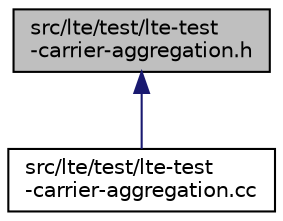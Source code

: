 digraph "src/lte/test/lte-test-carrier-aggregation.h"
{
 // LATEX_PDF_SIZE
  edge [fontname="Helvetica",fontsize="10",labelfontname="Helvetica",labelfontsize="10"];
  node [fontname="Helvetica",fontsize="10",shape=record];
  Node1 [label="src/lte/test/lte-test\l-carrier-aggregation.h",height=0.2,width=0.4,color="black", fillcolor="grey75", style="filled", fontcolor="black",tooltip=" "];
  Node1 -> Node2 [dir="back",color="midnightblue",fontsize="10",style="solid",fontname="Helvetica"];
  Node2 [label="src/lte/test/lte-test\l-carrier-aggregation.cc",height=0.2,width=0.4,color="black", fillcolor="white", style="filled",URL="$lte-test-carrier-aggregation_8cc.html",tooltip=" "];
}
